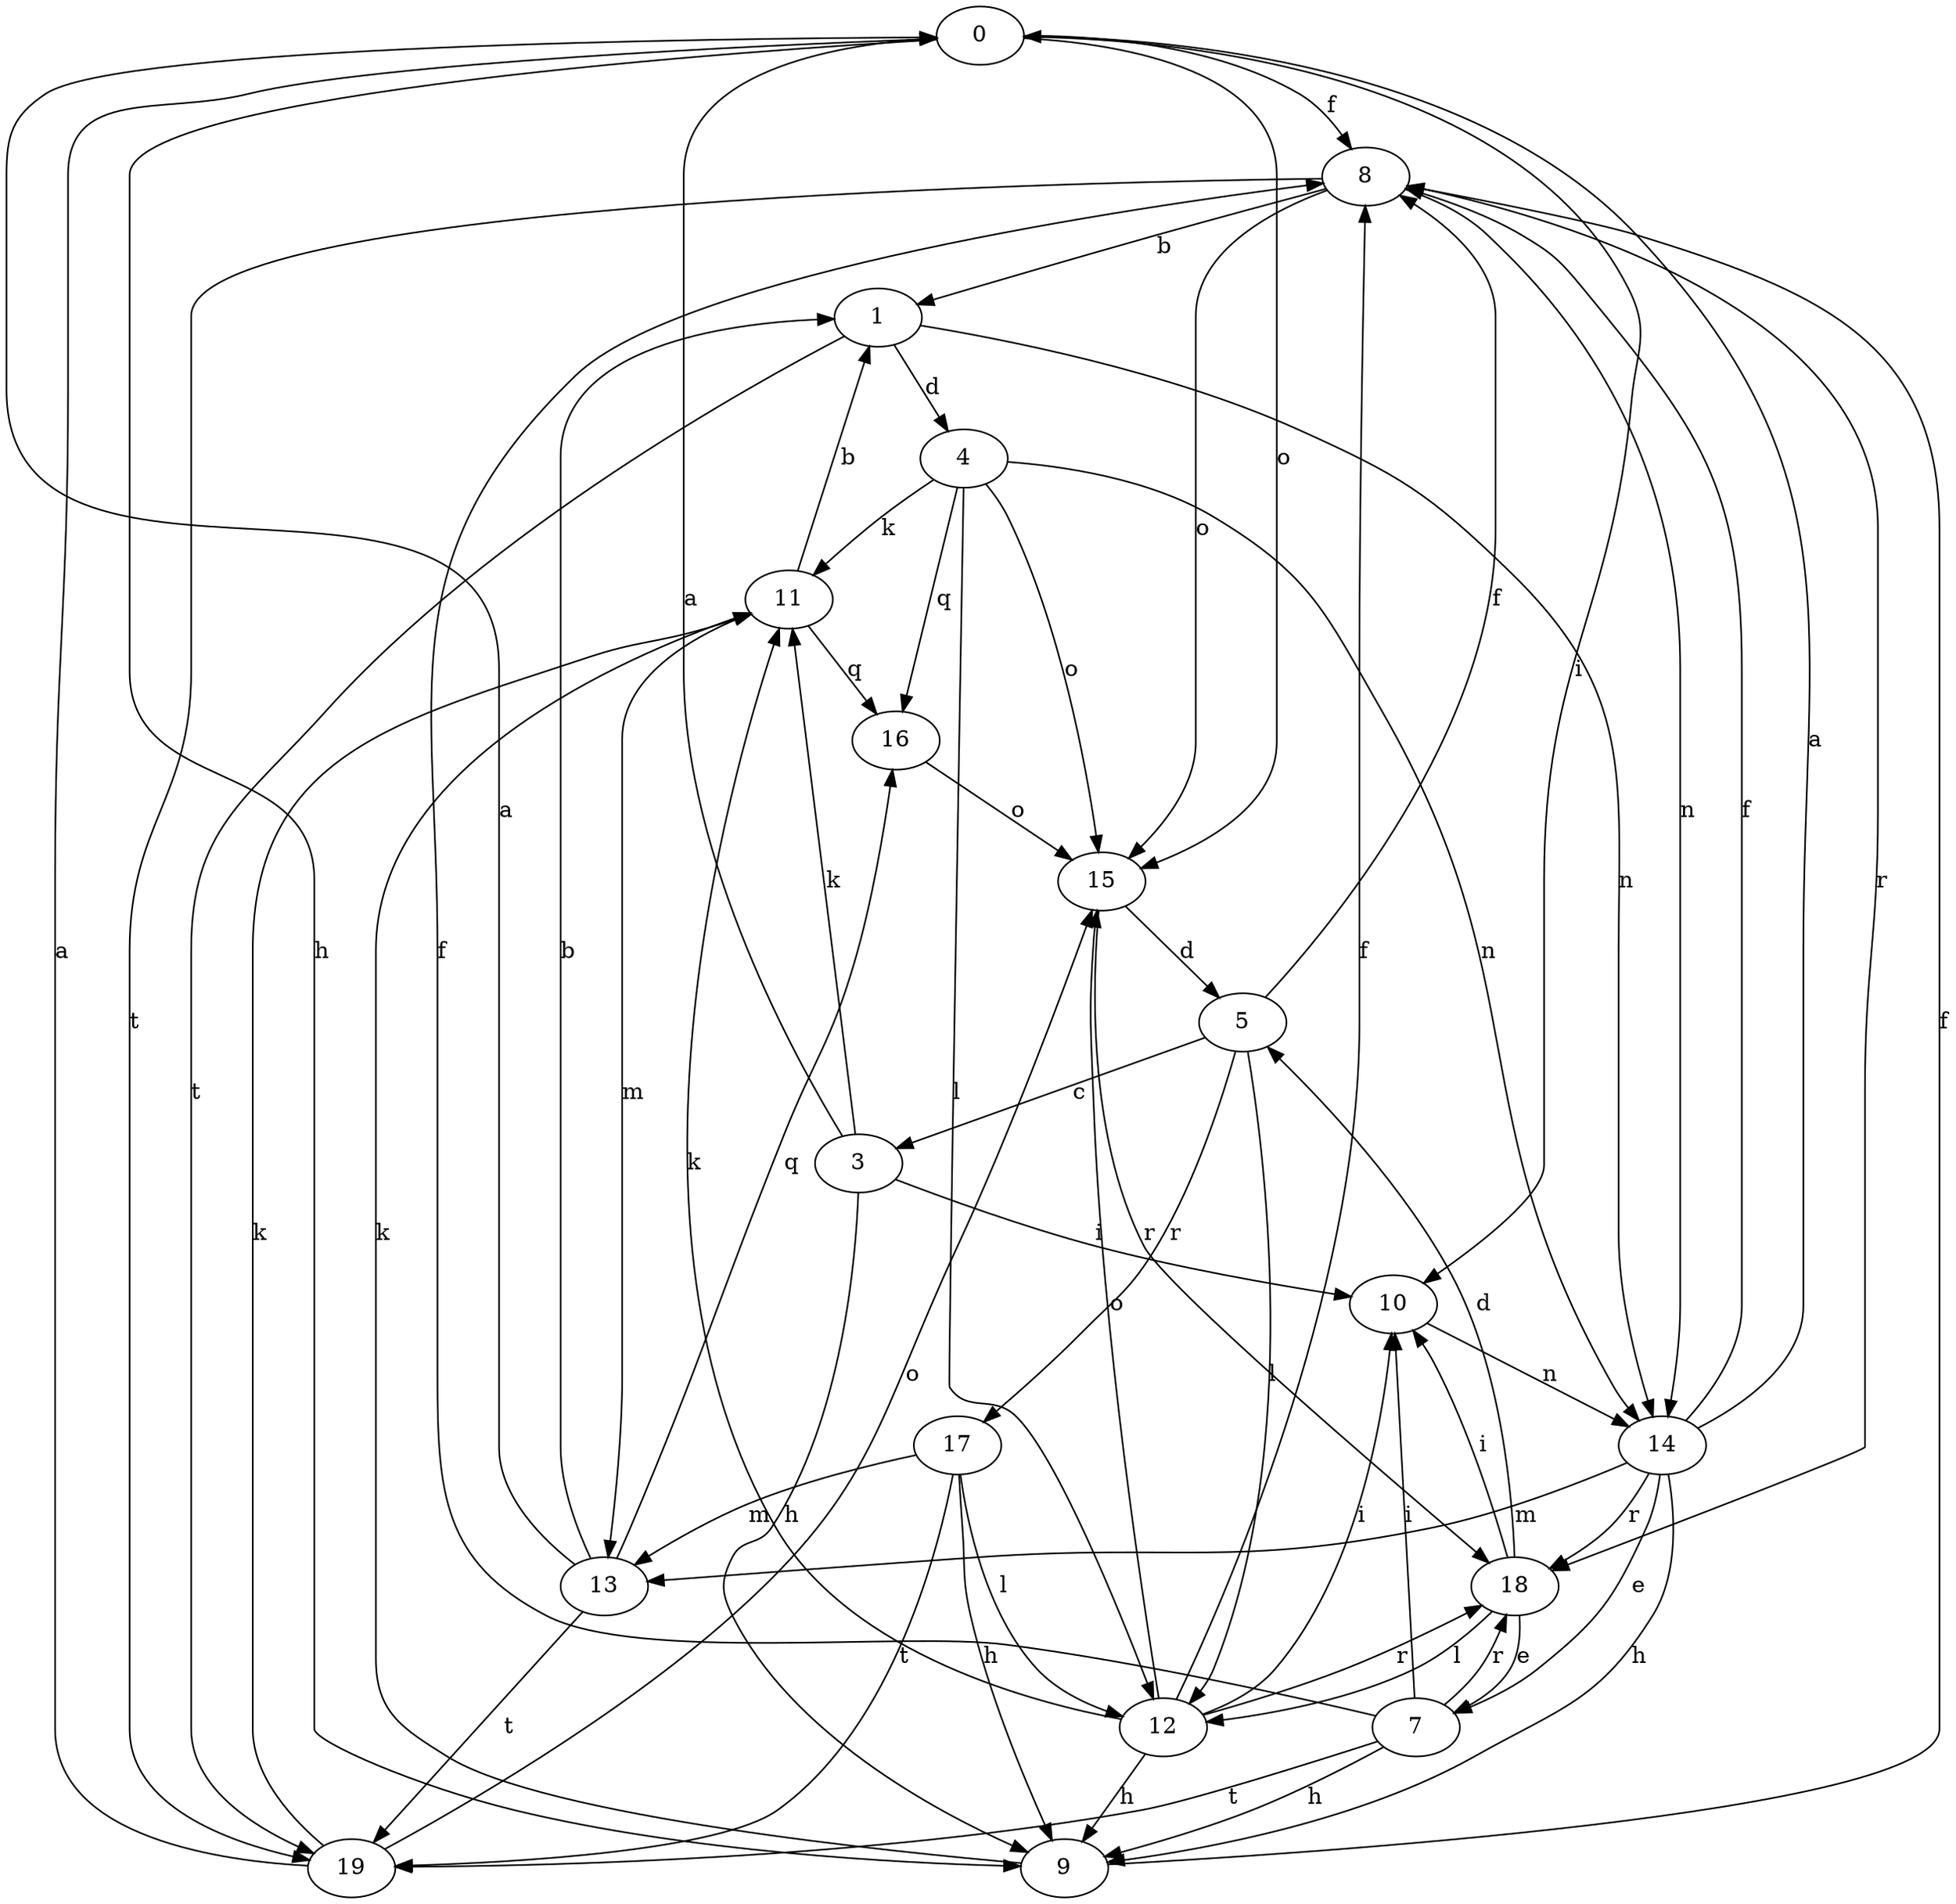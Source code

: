 strict digraph  {
0;
1;
3;
4;
5;
7;
8;
9;
10;
11;
12;
13;
14;
15;
16;
17;
18;
19;
0 -> 8  [label=f];
0 -> 9  [label=h];
0 -> 10  [label=i];
0 -> 15  [label=o];
1 -> 4  [label=d];
1 -> 14  [label=n];
1 -> 19  [label=t];
3 -> 0  [label=a];
3 -> 9  [label=h];
3 -> 10  [label=i];
3 -> 11  [label=k];
4 -> 11  [label=k];
4 -> 12  [label=l];
4 -> 14  [label=n];
4 -> 15  [label=o];
4 -> 16  [label=q];
5 -> 3  [label=c];
5 -> 8  [label=f];
5 -> 12  [label=l];
5 -> 17  [label=r];
7 -> 8  [label=f];
7 -> 9  [label=h];
7 -> 10  [label=i];
7 -> 18  [label=r];
7 -> 19  [label=t];
8 -> 1  [label=b];
8 -> 14  [label=n];
8 -> 15  [label=o];
8 -> 18  [label=r];
8 -> 19  [label=t];
9 -> 8  [label=f];
9 -> 11  [label=k];
10 -> 14  [label=n];
11 -> 1  [label=b];
11 -> 13  [label=m];
11 -> 16  [label=q];
12 -> 8  [label=f];
12 -> 9  [label=h];
12 -> 10  [label=i];
12 -> 11  [label=k];
12 -> 15  [label=o];
12 -> 18  [label=r];
13 -> 0  [label=a];
13 -> 1  [label=b];
13 -> 16  [label=q];
13 -> 19  [label=t];
14 -> 0  [label=a];
14 -> 7  [label=e];
14 -> 8  [label=f];
14 -> 9  [label=h];
14 -> 13  [label=m];
14 -> 18  [label=r];
15 -> 5  [label=d];
15 -> 18  [label=r];
16 -> 15  [label=o];
17 -> 9  [label=h];
17 -> 12  [label=l];
17 -> 13  [label=m];
17 -> 19  [label=t];
18 -> 5  [label=d];
18 -> 7  [label=e];
18 -> 10  [label=i];
18 -> 12  [label=l];
19 -> 0  [label=a];
19 -> 11  [label=k];
19 -> 15  [label=o];
}
